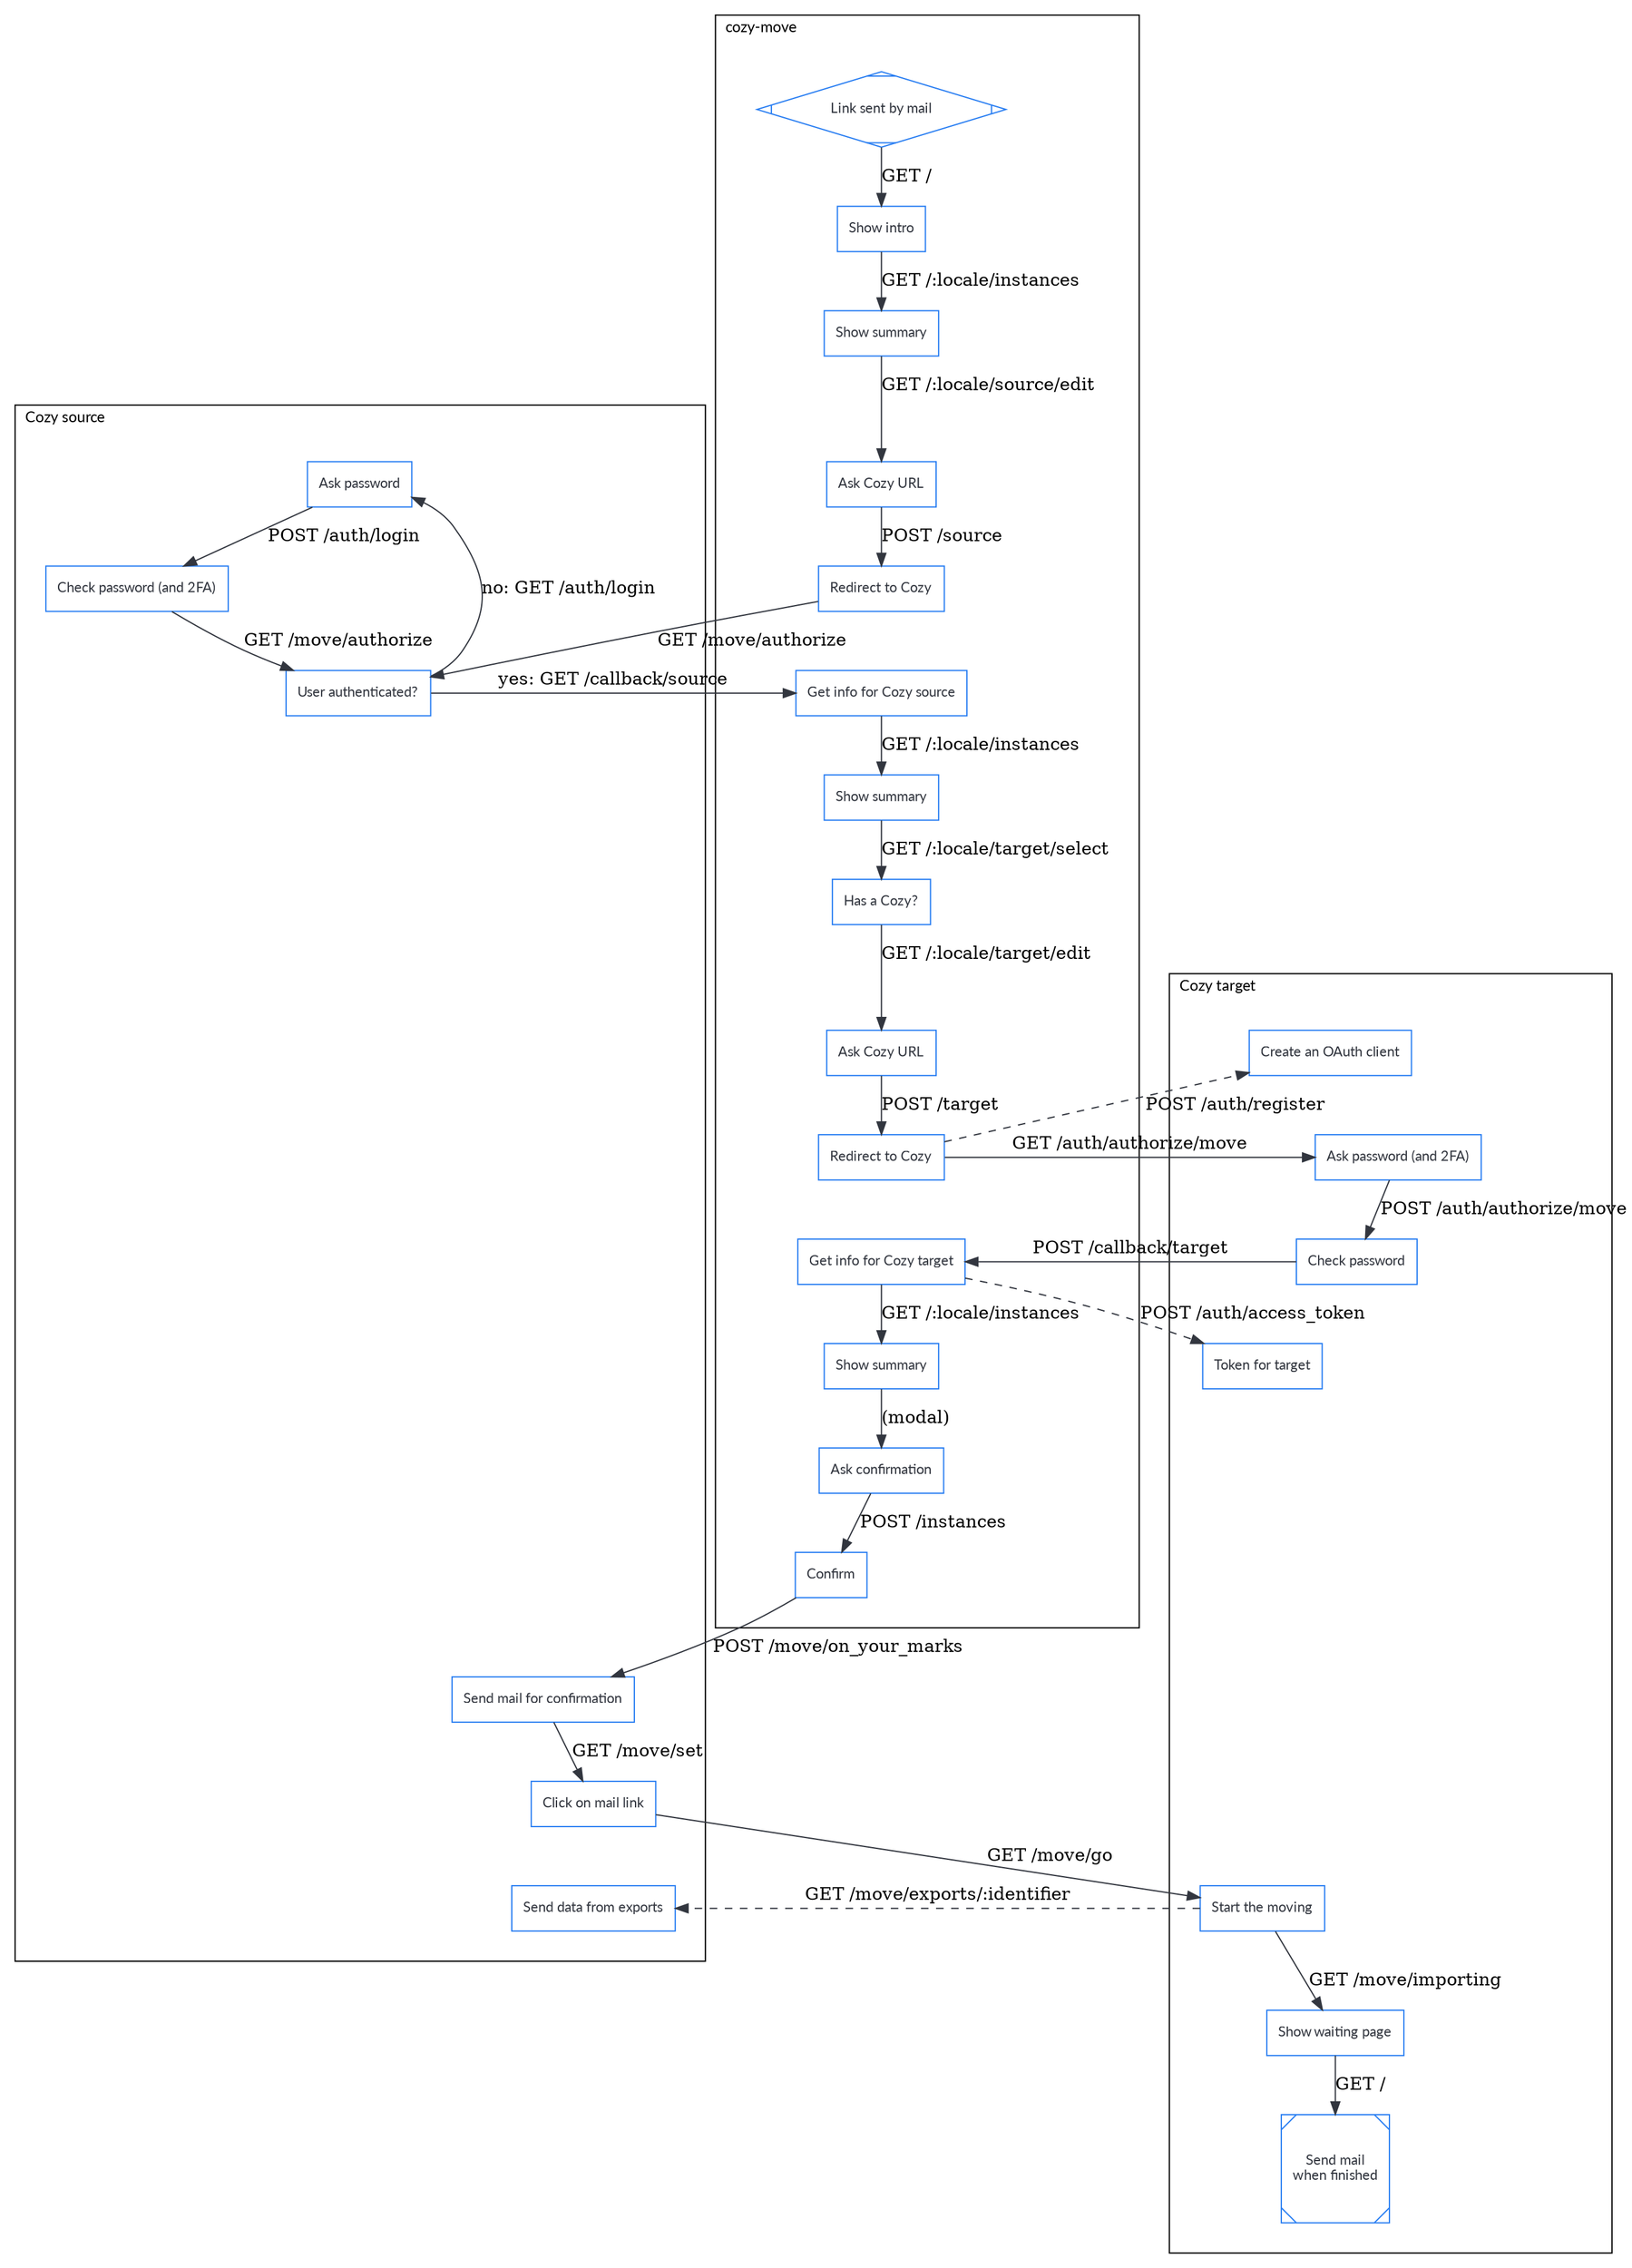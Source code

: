 digraph bitwarden {
	graph [splines=true];
	node [shape="box", fontname="lato", fontsize=11, margin=0.12, color="#297EF2", fontcolor="#32363F"];
	edge [color="#32363F"];
	ranksep=0.45; nodesep=1.5;

	// Hidden, to order the clusters
	s_export_2 -> m_edit_1 [style="invis"]

	subgraph cluster_source {
		label="Cozy source"; labeljust="l"; fontname="lato"; fontsize=12; margin=24; rankdir=TB;
		s_export [label="User authenticated?"]
		s_export_2 [label="Ask password"]
		s_export_3 [label="Check password (and 2FA)"]
		s_confirm [label="Send mail for confirmation"]
		s_mail [label="Click on mail link"]
		s_data [label="Send data from exports"]
		s_fake_1, s_fake_2, s_fake_3, s_fake_4, s_fake_5, s_fake_6, s_fake_7, s_fake_8 [style="invis"]
	}

	subgraph cluster_move {
		label="cozy-move"; labeljust="l"; fontname="lato"; fontsize=12; margin=24;
		m_init [label="Link sent by mail"; shape="Mdiamond"]
		m_index_1 [label="Show summary"]
		m_edit_1 [label="Ask Cozy URL"]
		m_post_1 [label="Redirect to Cozy"]
		m_source [label="Get info for Cozy source"]
		m_intro [label="Show intro"]
		m_index_2 [label="Show summary"]
		m_select [label="Has a Cozy?"]
		m_edit_2 [label="Ask Cozy URL"]
		m_post_2 [label="Redirect to Cozy"]
		m_target [label="Get info for Cozy target"]
		m_index_3 [label="Show summary"]
		m_warning [label="Ask confirmation"]
		m_confirm [label="Confirm"]
	}

	subgraph cluster_target {
		label="Cozy target"; labeljust="l"; fontname="lato"; fontsize=12; margin=24;
		t_register [label="Create an OAuth client"]
		t_export [label="Ask password (and 2FA)"]
		t_export_2 [label="Check password"]
		t_token [label="Token for target"]
		t_run [label="Start the moving"]
		t_wait [label="Show waiting page"]
		t_done [label="Send mail\nwhen finished"; shape="Msquare"]
		t_fake_1, t_fake_2, t_fake_3, t_fake_4 [style="invis"]
	}

	// User
	m_init -> m_intro [label="GET /"]
	m_intro -> m_index_1 [label="GET /:locale/instances"]
	m_index_1 -> m_edit_1 [label="GET /:locale/source/edit"]
	m_edit_1 -> m_post_1 [label="POST /source"]
	m_post_1 -> s_export [label="GET /move/authorize"]
	s_export -> s_export_2 [label="no: GET /auth/login"; constraint=false]
	s_export_2 -> s_export_3 [label="POST /auth/login"]
	s_export_3 -> s_export [label="GET /move/authorize"]
	s_export -> m_source [label="yes: GET /callback/source"]
	m_source -> m_index_2 [label="GET /:locale/instances"]
	m_index_2 -> m_select [label="GET /:locale/target/select"]
	m_select -> m_edit_2 [label="GET /:locale/target/edit"]
	m_edit_2 -> m_post_2 [label="POST /target"]
	m_post_2 -> t_export [label="GET /auth/authorize/move"]
	t_export -> t_export_2 [label="POST /auth/authorize/move"]
	t_export_2 -> m_target [label="POST /callback/target"]
	m_target -> m_index_3 [label="GET /:locale/instances"]
	m_index_3 -> m_warning [label="(modal)"]
	m_warning -> m_confirm [label="POST /instances"]
	m_confirm -> s_confirm [label="POST /move/on_your_marks"]
	s_confirm -> s_mail [label="GET /move/set"]
	s_mail -> t_run [label="GET /move/go"]
	t_run -> t_wait [label="GET /move/importing"]
	t_wait -> t_done [label="GET /"]

	// Server to server
	m_post_2 -> t_register [label="POST /auth/register"; style="dashed"]
	m_target -> t_token [label="POST /auth/access_token"; style="dashed"]
	t_run -> s_data [label="GET /move/exports/:identifier"; style="dashed"]

	// Hidden, just to preserve order between nodes inside clusters
	s_export -> s_fake_1 -> s_fake_2 -> s_fake_3 -> s_fake_4 -> s_fake_5 -> s_fake_6 -> s_fake_7 -> s_fake_8 -> s_confirm [style="invis"]
	s_mail -> s_data [style="invis"]
	m_post_1 -> m_source [style="invis"]
	m_post_2 -> m_target [style="invis"]
	t_register -> t_export [style="invis"]
	t_export_2 -> t_token [style="invis"]
	t_token -> t_fake_1 -> t_fake_2 -> t_fake_3 -> t_fake_4 -> t_run [style="invis"]
}
